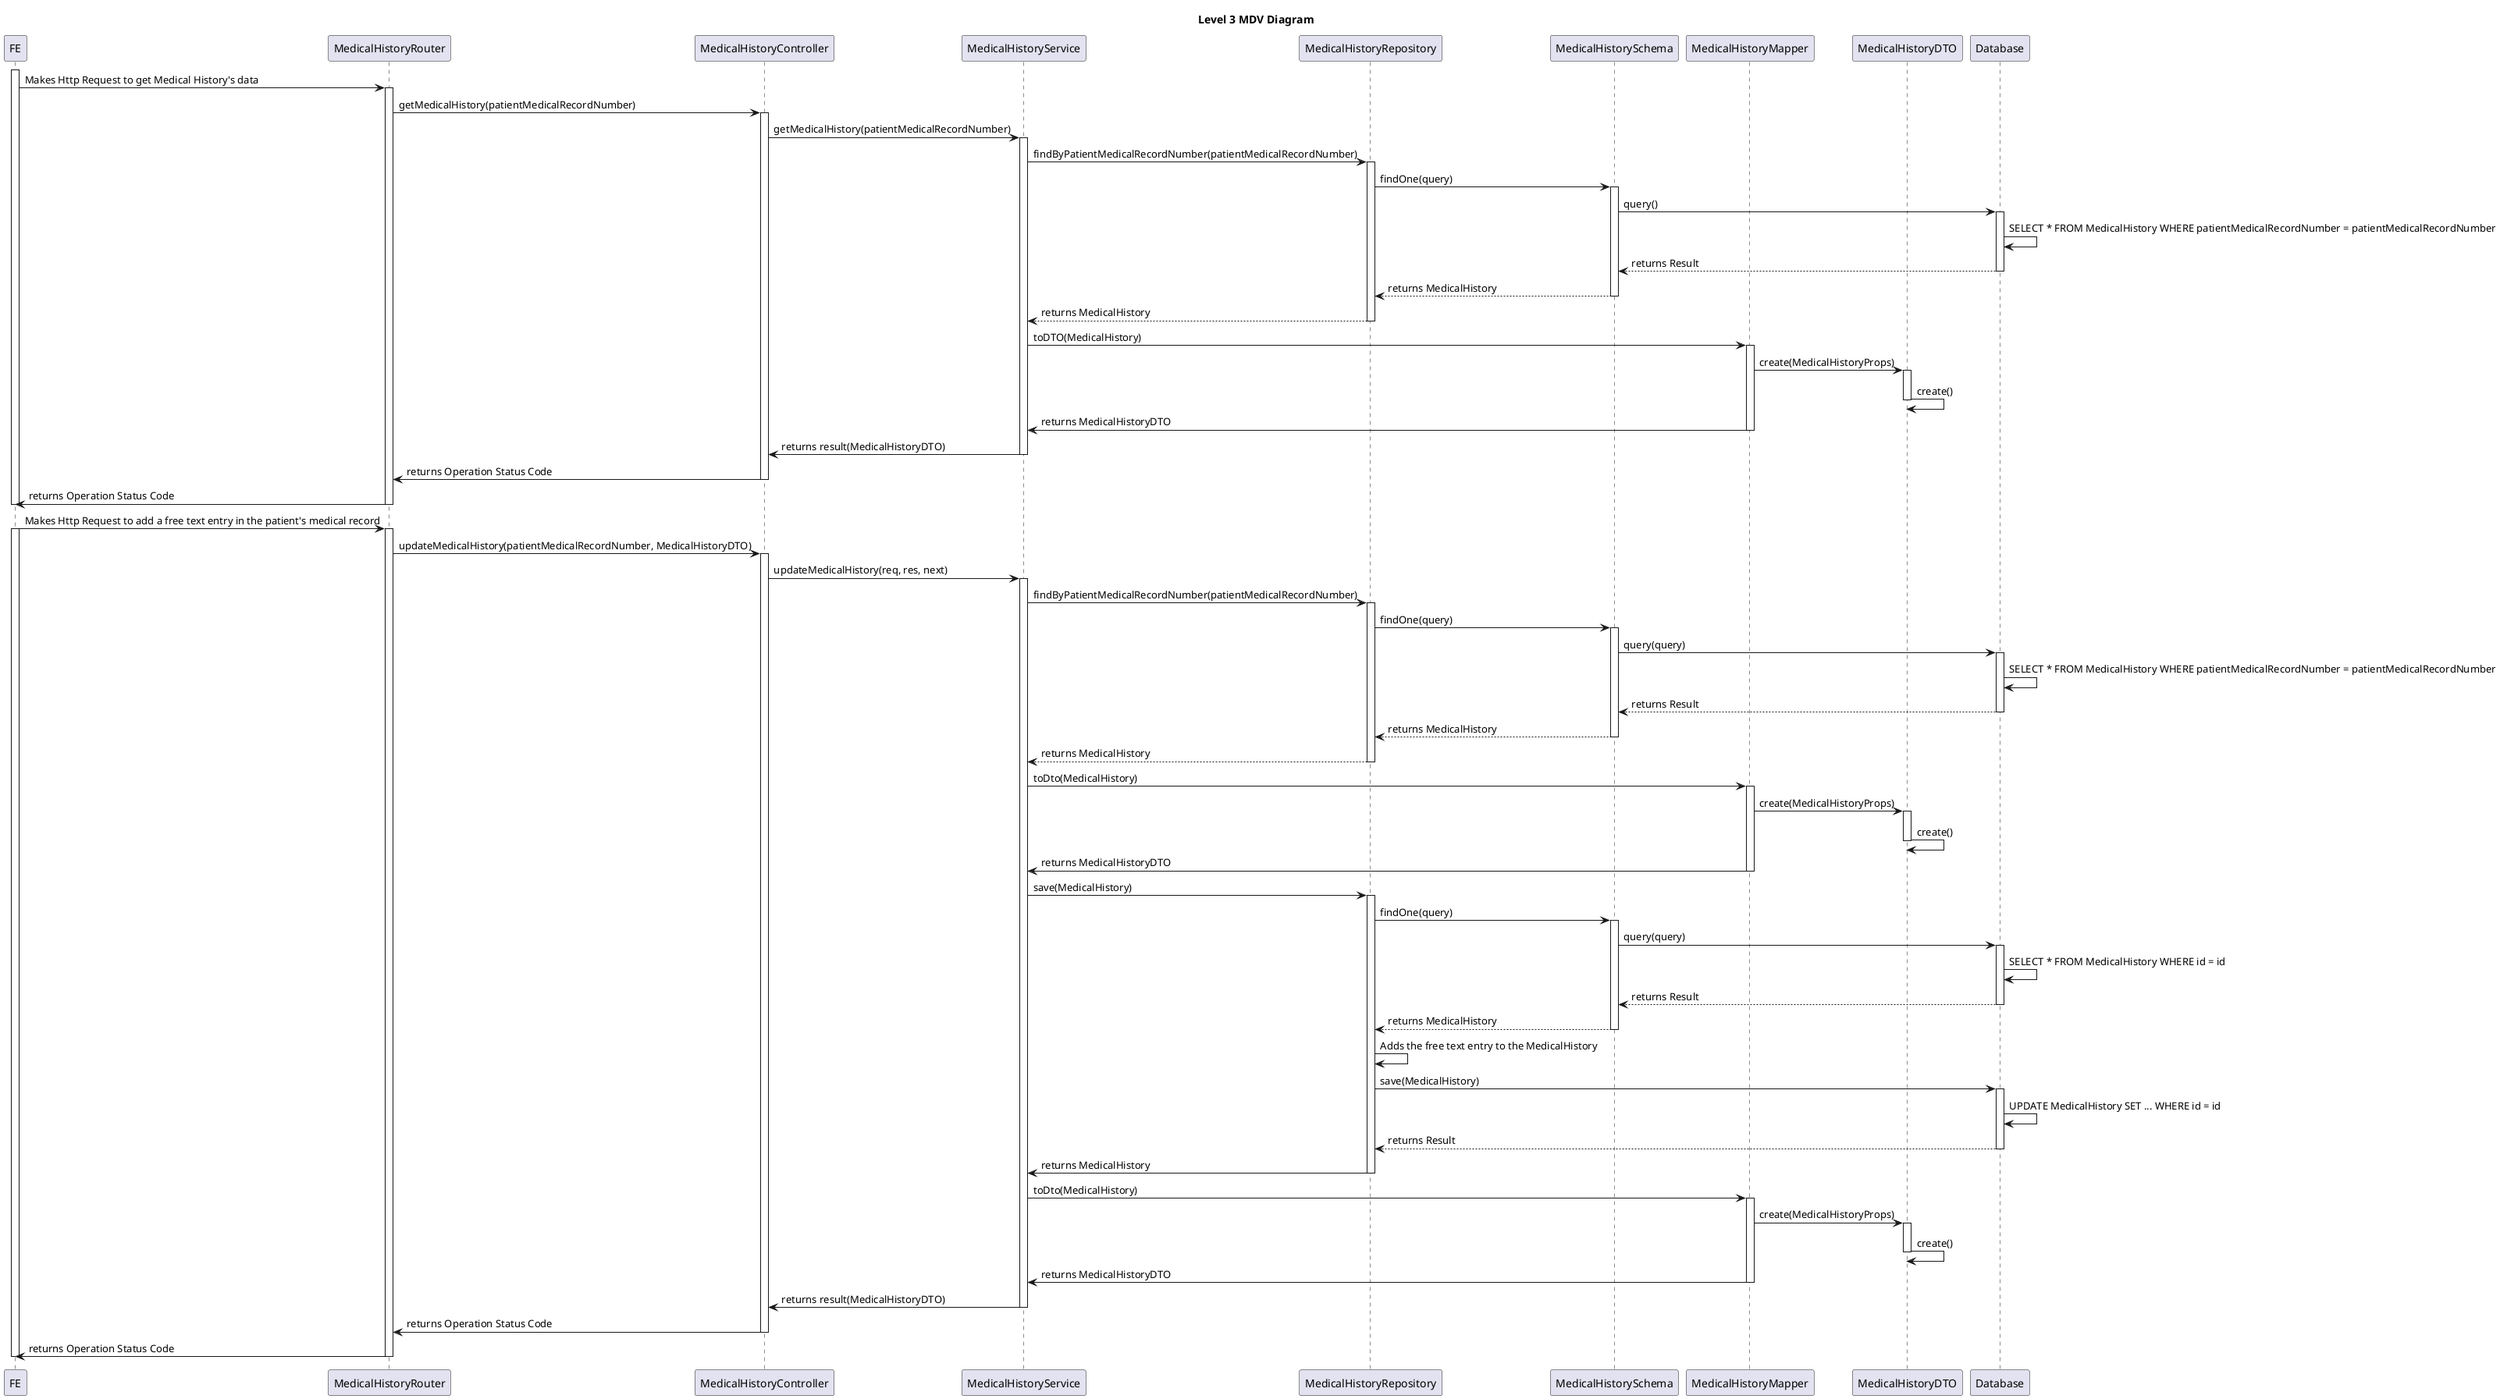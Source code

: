 @startuml level_3_MDV

title Level 3 MDV Diagram

hide empty members
'skinparam Linetype ortho

skinparam class {
    BackgroundColor<<valueObject>> #D6EAF8
    BackgroundColor<<root>> #FDEBD0
    BackgroundColor<<service>> #D1F2EB
    BackgroundColor #UIF9E7
    AARowColor Black
}

skinparam package {
    BackgroundColor #EBF5FB
}

participant FE as FE
participant "MedicalHistoryRouter" as AR
participant "MedicalHistoryController" as AC
participant "MedicalHistoryService" as AS
participant "MedicalHistoryRepository" as ARP
participant "MedicalHistorySchema" as ASC
participant "MedicalHistoryMapper" as AM
participant "MedicalHistoryDTO" as AD
participant "Database" as DB

activate FE
FE -> AR: Makes Http Request to get Medical History's data
activate AR
AR -> AC: getMedicalHistory(patientMedicalRecordNumber)
activate AC
AC -> AS: getMedicalHistory(patientMedicalRecordNumber)
activate AS
AS -> ARP: findByPatientMedicalRecordNumber(patientMedicalRecordNumber)
activate ARP
ARP -> ASC: findOne(query)
activate ASC
ASC -> DB: query()
activate DB
DB -> DB: SELECT * FROM MedicalHistory WHERE patientMedicalRecordNumber = patientMedicalRecordNumber
DB --> ASC: returns Result
deactivate DB
ASC --> ARP: returns MedicalHistory
deactivate ASC
ARP --> AS: returns MedicalHistory
deactivate ARP
AS -> AM: toDTO(MedicalHistory)
activate AM
AM -> AD: create(MedicalHistoryProps)
activate AD
AD -> AD: create()
deactivate AD
AM -> AS: returns MedicalHistoryDTO
deactivate AM
AS -> AC: returns result(MedicalHistoryDTO)
deactivate AS
AC -> AR: returns Operation Status Code
deactivate AC
AR -> FE: returns Operation Status Code
deactivate AR
deactivate FE

FE -> AR: Makes Http Request to add a free text entry in the patient's medical record
activate FE
activate AR
AR -> AC: updateMedicalHistory(patientMedicalRecordNumber, MedicalHistoryDTO)
activate AC
AC -> AS: updateMedicalHistory(req, res, next)
activate AS
AS -> ARP: findByPatientMedicalRecordNumber(patientMedicalRecordNumber)
activate ARP
ARP -> ASC: findOne(query)
activate ASC
ASC -> DB: query(query)
activate DB	
DB -> DB: SELECT * FROM MedicalHistory WHERE patientMedicalRecordNumber = patientMedicalRecordNumber
DB --> ASC: returns Result
deactivate DB
ASC --> ARP: returns MedicalHistory
deactivate ASC
ARP --> AS: returns MedicalHistory
deactivate ARP
AS -> AM: toDto(MedicalHistory)
activate AM
AM -> AD: create(MedicalHistoryProps)
activate AD
AD -> AD: create()
deactivate AD
AM -> AS: returns MedicalHistoryDTO
deactivate AM
AS -> ARP: save(MedicalHistory)
activate ARP
ARP -> ASC: findOne(query)
activate ASC
ASC -> DB: query(query)
activate DB
DB -> DB: SELECT * FROM MedicalHistory WHERE id = id
DB --> ASC: returns Result
deactivate DB
ASC --> ARP: returns MedicalHistory
deactivate ASC
ARP -> ARP: Adds the free text entry to the MedicalHistory
ARP -> DB: save(MedicalHistory)
activate DB
DB -> DB: UPDATE MedicalHistory SET ... WHERE id = id
DB --> ARP: returns Result
deactivate DB
ARP -> AS: returns MedicalHistory
deactivate ARP
AS -> AM: toDto(MedicalHistory)
activate AM
AM -> AD: create(MedicalHistoryProps)
activate AD
AD -> AD: create()
deactivate AD
AM -> AS: returns MedicalHistoryDTO
deactivate AM
AS -> AC: returns result(MedicalHistoryDTO)
deactivate AS
AC -> AR: returns Operation Status Code
deactivate AC
AR -> FE: returns Operation Status Code
deactivate AR
deactivate FE

@enduml